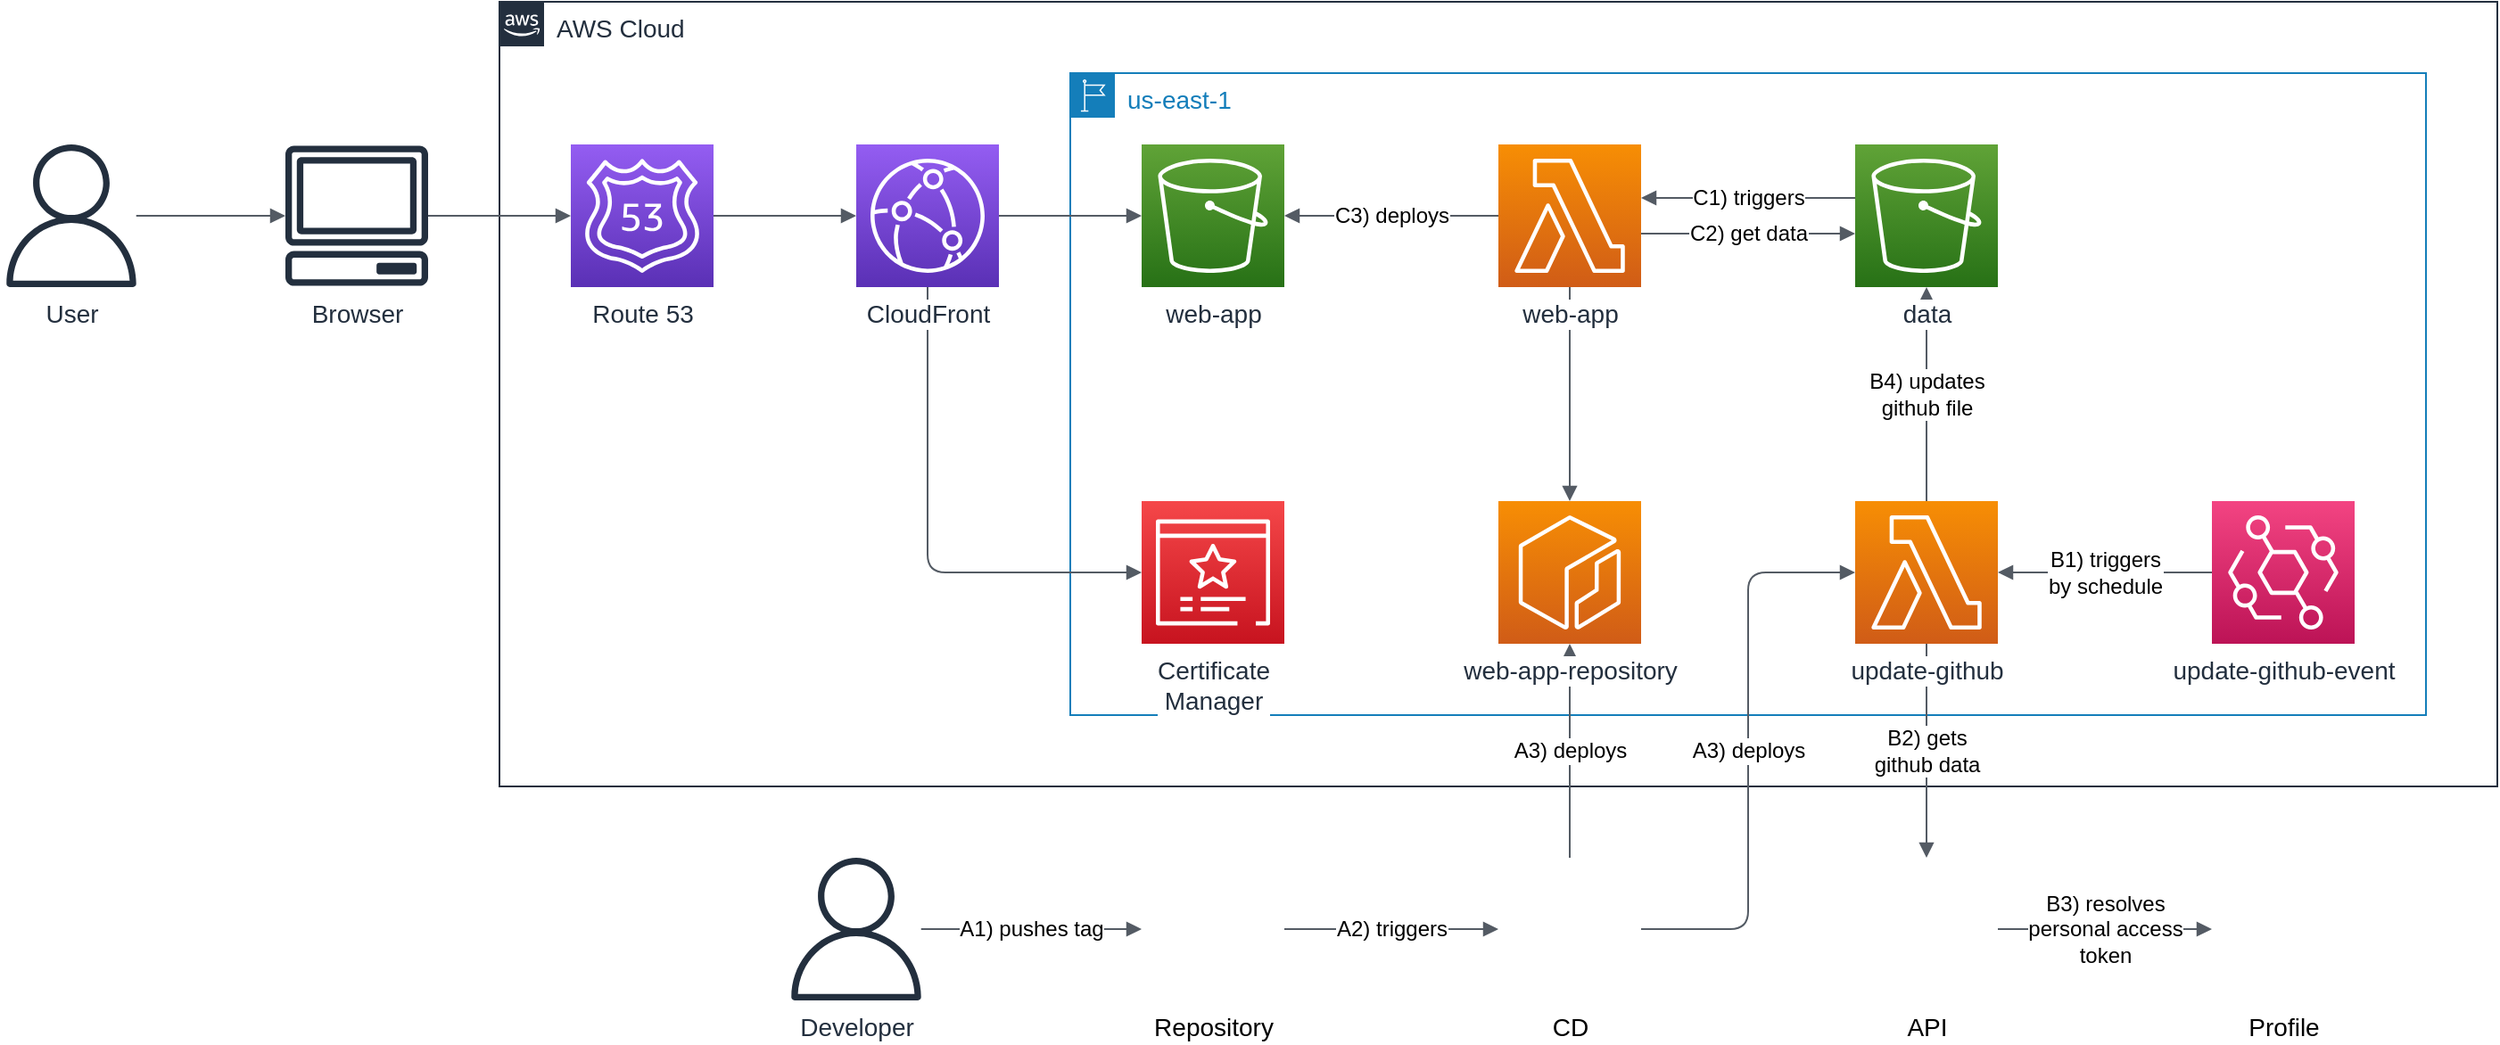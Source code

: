 <mxfile version="18.0.5" type="google"><diagram id="DEpPQoQCa-jRzGnzo9jT" name="Page-1"><mxGraphModel grid="1" page="1" gridSize="10" guides="1" tooltips="1" connect="1" arrows="1" fold="1" pageScale="1" pageWidth="1169" pageHeight="827" math="0" shadow="0"><root><mxCell id="0"/><mxCell id="1" parent="0"/><mxCell id="gnANRAfnNwHg2FzMtksg-24" value="AWS Cloud" style="points=[[0,0],[0.25,0],[0.5,0],[0.75,0],[1,0],[1,0.25],[1,0.5],[1,0.75],[1,1],[0.75,1],[0.5,1],[0.25,1],[0,1],[0,0.75],[0,0.5],[0,0.25]];outlineConnect=0;gradientColor=none;html=1;whiteSpace=wrap;fontSize=14;fontStyle=0;shape=mxgraph.aws4.group;grIcon=mxgraph.aws4.group_aws_cloud_alt;strokeColor=#232F3E;fillColor=none;verticalAlign=top;align=left;spacingLeft=30;fontColor=#232F3E;dashed=0;labelBackgroundColor=#ffffff;" vertex="1" parent="1"><mxGeometry x="320" y="40" width="1120" height="440" as="geometry"/></mxCell><mxCell id="gnANRAfnNwHg2FzMtksg-25" value="us-east-1" style="points=[[0,0],[0.25,0],[0.5,0],[0.75,0],[1,0],[1,0.25],[1,0.5],[1,0.75],[1,1],[0.75,1],[0.5,1],[0.25,1],[0,1],[0,0.75],[0,0.5],[0,0.25]];outlineConnect=0;gradientColor=none;html=1;whiteSpace=wrap;fontSize=14;fontStyle=0;shape=mxgraph.aws4.group;grIcon=mxgraph.aws4.group_region;strokeColor=#147EBA;fillColor=none;verticalAlign=top;align=left;spacingLeft=30;fontColor=#147EBA;dashed=0;labelBackgroundColor=#ffffff;" vertex="1" parent="1"><mxGeometry x="640" y="80" width="760" height="360" as="geometry"/></mxCell><mxCell id="QesPc_Q7eCFyWjy5Eimv-27" style="edgeStyle=orthogonalEdgeStyle;rounded=0;orthogonalLoop=1;jettySize=auto;html=1;" edge="1" parent="1"><mxGeometry relative="1" as="geometry"><mxPoint x="480" y="600" as="targetPoint"/></mxGeometry></mxCell><mxCell id="gnANRAfnNwHg2FzMtksg-23" value="" style="edgeStyle=orthogonalEdgeStyle;html=1;endArrow=block;elbow=vertical;startArrow=none;endFill=1;strokeColor=#545B64;rounded=1;fontSize=12;labelBackgroundColor=#ffffff;" edge="1" parent="1" source="gnANRAfnNwHg2FzMtksg-28" target="gnANRAfnNwHg2FzMtksg-42"><mxGeometry width="100" relative="1" as="geometry"><mxPoint x="530" y="370" as="sourcePoint"/><mxPoint x="841.465" y="360" as="targetPoint"/></mxGeometry></mxCell><mxCell id="gnANRAfnNwHg2FzMtksg-29" value="Route 53" style="outlineConnect=0;fontColor=#232F3E;gradientColor=#945DF2;gradientDirection=north;fillColor=#5A30B5;strokeColor=#ffffff;dashed=0;verticalLabelPosition=bottom;verticalAlign=top;align=center;html=1;fontSize=14;fontStyle=0;aspect=fixed;shape=mxgraph.aws4.resourceIcon;resIcon=mxgraph.aws4.route_53;labelBackgroundColor=default;" vertex="1" parent="1"><mxGeometry x="360" y="120" width="80" height="80" as="geometry"/></mxCell><mxCell id="gnANRAfnNwHg2FzMtksg-30" value="Certificate&lt;br style=&quot;font-size: 14px;&quot;&gt;Manager" style="outlineConnect=0;fontColor=#232F3E;gradientColor=#F54749;gradientDirection=north;fillColor=#C7131F;strokeColor=#ffffff;dashed=0;verticalLabelPosition=bottom;verticalAlign=top;align=center;html=1;fontSize=14;fontStyle=0;aspect=fixed;shape=mxgraph.aws4.resourceIcon;resIcon=mxgraph.aws4.certificate_manager_3;labelBackgroundColor=default;" vertex="1" parent="1"><mxGeometry x="680" y="320" width="80" height="80" as="geometry"/></mxCell><mxCell id="gnANRAfnNwHg2FzMtksg-31" value="" style="edgeStyle=orthogonalEdgeStyle;html=1;endArrow=block;elbow=vertical;startArrow=none;endFill=1;strokeColor=#545B64;rounded=1;fontSize=12;labelBackgroundColor=#ffffff;" edge="1" parent="1" source="gnANRAfnNwHg2FzMtksg-29" target="gnANRAfnNwHg2FzMtksg-28"><mxGeometry width="100" relative="1" as="geometry"><mxPoint x="470" y="460" as="sourcePoint"/><mxPoint x="570" y="460" as="targetPoint"/></mxGeometry></mxCell><mxCell id="gnANRAfnNwHg2FzMtksg-32" value="User" style="outlineConnect=0;fontColor=#232F3E;gradientColor=none;fillColor=#232F3E;strokeColor=none;dashed=0;verticalLabelPosition=bottom;verticalAlign=top;align=center;html=1;fontSize=14;fontStyle=0;aspect=fixed;pointerEvents=1;shape=mxgraph.aws4.user;labelBackgroundColor=default;" vertex="1" parent="1"><mxGeometry x="40" y="120" width="80" height="80" as="geometry"/></mxCell><mxCell id="gnANRAfnNwHg2FzMtksg-33" value="" style="edgeStyle=orthogonalEdgeStyle;html=1;endArrow=block;elbow=vertical;startArrow=none;endFill=1;strokeColor=#545B64;rounded=1;fontSize=12;labelBackgroundColor=#ffffff;" edge="1" parent="1" source="gnANRAfnNwHg2FzMtksg-35" target="gnANRAfnNwHg2FzMtksg-29"><mxGeometry width="100" relative="1" as="geometry"><mxPoint x="530" y="370" as="sourcePoint"/><mxPoint x="650" y="370" as="targetPoint"/></mxGeometry></mxCell><mxCell id="gnANRAfnNwHg2FzMtksg-34" value="" style="edgeStyle=orthogonalEdgeStyle;html=1;endArrow=block;elbow=vertical;startArrow=none;endFill=1;strokeColor=#545B64;rounded=1;fontSize=12;labelBackgroundColor=#ffffff;" edge="1" parent="1" source="gnANRAfnNwHg2FzMtksg-32" target="gnANRAfnNwHg2FzMtksg-35"><mxGeometry width="100" relative="1" as="geometry"><mxPoint x="330" y="530" as="sourcePoint"/><mxPoint x="490" y="410" as="targetPoint"/></mxGeometry></mxCell><mxCell id="gnANRAfnNwHg2FzMtksg-35" value="Browser" style="outlineConnect=0;fontColor=#232F3E;gradientColor=none;fillColor=#232F3E;strokeColor=none;dashed=0;verticalLabelPosition=bottom;verticalAlign=top;align=center;html=1;fontSize=14;fontStyle=0;pointerEvents=1;shape=mxgraph.aws4.client;labelBackgroundColor=default;aspect=fixed;" vertex="1" parent="1"><mxGeometry x="200" y="120" width="80" height="80" as="geometry"/></mxCell><mxCell id="gnANRAfnNwHg2FzMtksg-36" value="Developer" style="outlineConnect=0;fontColor=#232F3E;gradientColor=none;fillColor=#232F3E;strokeColor=none;dashed=0;verticalLabelPosition=bottom;verticalAlign=top;align=center;html=1;fontSize=14;fontStyle=0;aspect=fixed;pointerEvents=1;shape=mxgraph.aws4.user;labelBackgroundColor=default;" vertex="1" parent="1"><mxGeometry x="480" y="520" width="80" height="80" as="geometry"/></mxCell><mxCell id="gnANRAfnNwHg2FzMtksg-37" value="A1) pushes tag" style="edgeStyle=orthogonalEdgeStyle;html=1;endArrow=block;elbow=vertical;startArrow=none;endFill=1;strokeColor=#545B64;rounded=1;fontSize=12;labelBackgroundColor=#ffffff;" edge="1" parent="1" source="gnANRAfnNwHg2FzMtksg-36" target="gnANRAfnNwHg2FzMtksg-38"><mxGeometry width="100" relative="1" as="geometry"><mxPoint x="530" y="170.1" as="sourcePoint"/><mxPoint x="640" y="560" as="targetPoint"/></mxGeometry></mxCell><mxCell id="gnANRAfnNwHg2FzMtksg-38" value="Repository" style="shape=image;html=1;verticalAlign=top;verticalLabelPosition=bottom;labelBackgroundColor=default;imageAspect=0;aspect=fixed;image=https://cdn1.iconfinder.com/data/icons/logotypes/32/github-128.png;strokeColor=#000000;fillColor=#DDDDDD;gradientColor=#EEEEEE;fontSize=14;" vertex="1" parent="1"><mxGeometry x="680" y="520" width="80" height="80" as="geometry"/></mxCell><mxCell id="gnANRAfnNwHg2FzMtksg-40" value="A2) triggers" style="edgeStyle=orthogonalEdgeStyle;html=1;endArrow=block;elbow=vertical;startArrow=none;endFill=1;strokeColor=#545B64;rounded=1;fontSize=12;labelBackgroundColor=#ffffff;" edge="1" parent="1" source="gnANRAfnNwHg2FzMtksg-38" target="gnANRAfnNwHg2FzMtksg-39"><mxGeometry width="100" relative="1" as="geometry"><mxPoint x="530" y="570.1" as="sourcePoint"/><mxPoint x="650" y="570" as="targetPoint"/></mxGeometry></mxCell><mxCell id="xhyjGA-JkCQssR42hTJ0-6" value="B2) gets&lt;br style=&quot;font-size: 12px;&quot;&gt;github data" style="edgeStyle=orthogonalEdgeStyle;html=1;endArrow=block;elbow=vertical;startArrow=none;endFill=1;strokeColor=#545B64;rounded=1;fontSize=12;labelBackgroundColor=#ffffff;" edge="1" parent="1" source="xhyjGA-JkCQssR42hTJ0-1" target="xhyjGA-JkCQssR42hTJ0-5"><mxGeometry width="100" relative="1" as="geometry"><mxPoint x="1090" y="460" as="sourcePoint"/><mxPoint x="1190" y="460" as="targetPoint"/></mxGeometry></mxCell><mxCell id="xhyjGA-JkCQssR42hTJ0-1" value="update-github" style="points=[[0,0,0],[0.25,0,0],[0.5,0,0],[0.75,0,0],[1,0,0],[0,1,0],[0.25,1,0],[0.5,1,0],[0.75,1,0],[1,1,0],[0,0.25,0],[0,0.5,0],[0,0.75,0],[1,0.25,0],[1,0.5,0],[1,0.75,0]];outlineConnect=0;fontColor=#232F3E;gradientColor=#F78E04;gradientDirection=north;fillColor=#D05C17;strokeColor=#ffffff;dashed=0;verticalLabelPosition=bottom;verticalAlign=top;align=center;html=1;fontSize=14;fontStyle=0;aspect=fixed;shape=mxgraph.aws4.resourceIcon;resIcon=mxgraph.aws4.lambda;labelBackgroundColor=default;" vertex="1" parent="1"><mxGeometry x="1080" y="320" width="80" height="80" as="geometry"/></mxCell><mxCell id="xhyjGA-JkCQssR42hTJ0-7" value="B4) updates&lt;br style=&quot;font-size: 12px;&quot;&gt;github file" style="edgeStyle=orthogonalEdgeStyle;html=1;endArrow=block;elbow=vertical;startArrow=none;endFill=1;strokeColor=#545B64;rounded=1;fontSize=12;labelBackgroundColor=#ffffff;" edge="1" parent="1" source="xhyjGA-JkCQssR42hTJ0-1" target="uQDYWsW6OzPj36qnOLVe-1"><mxGeometry width="100" relative="1" as="geometry"><mxPoint x="950" y="860" as="sourcePoint"/><mxPoint x="1050" y="860" as="targetPoint"/></mxGeometry></mxCell><mxCell id="xhyjGA-JkCQssR42hTJ0-5" value="API" style="shape=image;html=1;verticalAlign=top;verticalLabelPosition=bottom;labelBackgroundColor=default;imageAspect=0;aspect=fixed;image=https://cdn1.iconfinder.com/data/icons/logotypes/32/github-128.png;strokeColor=#000000;fillColor=#DDDDDD;gradientColor=#EEEEEE;fontSize=14;" vertex="1" parent="1"><mxGeometry x="1080" y="520" width="80" height="80" as="geometry"/></mxCell><mxCell id="xhyjGA-JkCQssR42hTJ0-4" value="B1) triggers&lt;br style=&quot;font-size: 12px;&quot;&gt;by schedule" style="edgeStyle=orthogonalEdgeStyle;html=1;endArrow=block;elbow=vertical;startArrow=none;endFill=1;strokeColor=#545B64;rounded=1;fontSize=12;labelBackgroundColor=#ffffff;" edge="1" parent="1" source="xhyjGA-JkCQssR42hTJ0-11" target="xhyjGA-JkCQssR42hTJ0-1"><mxGeometry width="100" relative="1" as="geometry"><mxPoint x="1120" y="400" as="sourcePoint"/><mxPoint x="1140" y="700" as="targetPoint"/></mxGeometry></mxCell><mxCell id="xhyjGA-JkCQssR42hTJ0-11" value="update-github-event" style="points=[[0,0,0],[0.25,0,0],[0.5,0,0],[0.75,0,0],[1,0,0],[0,1,0],[0.25,1,0],[0.5,1,0],[0.75,1,0],[1,1,0],[0,0.25,0],[0,0.5,0],[0,0.75,0],[1,0.25,0],[1,0.5,0],[1,0.75,0]];outlineConnect=0;fontColor=#232F3E;gradientColor=#F34482;gradientDirection=north;fillColor=#BC1356;strokeColor=#ffffff;dashed=0;verticalLabelPosition=bottom;verticalAlign=top;align=center;html=1;fontSize=14;fontStyle=0;aspect=fixed;shape=mxgraph.aws4.resourceIcon;resIcon=mxgraph.aws4.eventbridge;labelBackgroundColor=default;" vertex="1" parent="1"><mxGeometry x="1280" y="320" width="80" height="80" as="geometry"/></mxCell><mxCell id="gnANRAfnNwHg2FzMtksg-39" value="CD" style="shape=image;html=1;verticalAlign=top;verticalLabelPosition=bottom;labelBackgroundColor=default;imageAspect=0;aspect=fixed;image=https://cdn1.iconfinder.com/data/icons/logotypes/32/github-128.png;strokeColor=#000000;fillColor=#DDDDDD;gradientColor=#EEEEEE;fontSize=14;" vertex="1" parent="1"><mxGeometry x="880" y="520" width="80" height="80" as="geometry"/></mxCell><mxCell id="gnANRAfnNwHg2FzMtksg-42" value="web-app" style="outlineConnect=0;fontColor=#232F3E;gradientColor=#60A337;gradientDirection=north;fillColor=#277116;strokeColor=#ffffff;dashed=0;verticalLabelPosition=bottom;verticalAlign=top;align=center;html=1;fontSize=14;fontStyle=0;aspect=fixed;shape=mxgraph.aws4.resourceIcon;resIcon=mxgraph.aws4.s3;labelBackgroundColor=default;" vertex="1" parent="1"><mxGeometry x="680" y="120" width="80" height="80" as="geometry"/></mxCell><mxCell id="sKAqzvbBJB9MEfVMUpF9-1" value="Profile" style="shape=image;html=1;verticalAlign=top;verticalLabelPosition=bottom;labelBackgroundColor=default;imageAspect=0;aspect=fixed;image=https://cdn1.iconfinder.com/data/icons/logotypes/32/github-128.png;strokeColor=#000000;fillColor=#DDDDDD;gradientColor=#EEEEEE;fontSize=14;" vertex="1" parent="1"><mxGeometry x="1280" y="520" width="80" height="80" as="geometry"/></mxCell><mxCell id="sKAqzvbBJB9MEfVMUpF9-2" value="B3) resolves&lt;br style=&quot;font-size: 12px;&quot;&gt;personal access&lt;br style=&quot;font-size: 12px;&quot;&gt;token" style="edgeStyle=orthogonalEdgeStyle;html=1;endArrow=block;elbow=vertical;startArrow=none;endFill=1;strokeColor=#545B64;rounded=1;fontSize=12;" edge="1" parent="1" source="xhyjGA-JkCQssR42hTJ0-5" target="sKAqzvbBJB9MEfVMUpF9-1"><mxGeometry width="100" relative="1" as="geometry"><mxPoint x="1720" y="660" as="sourcePoint"/><mxPoint x="1820" y="660" as="targetPoint"/></mxGeometry></mxCell><mxCell id="uQDYWsW6OzPj36qnOLVe-2" value="" style="edgeStyle=orthogonalEdgeStyle;html=1;endArrow=block;elbow=vertical;startArrow=none;endFill=1;strokeColor=#545B64;rounded=1;fontSize=12;" edge="1" parent="1" source="MRhQGHKT2Gp90Ef_BMua-1" target="MRhQGHKT2Gp90Ef_BMua-2"><mxGeometry width="100" relative="1" as="geometry"><mxPoint x="710" y="450" as="sourcePoint"/><mxPoint x="810" y="450" as="targetPoint"/></mxGeometry></mxCell><mxCell id="MRhQGHKT2Gp90Ef_BMua-1" value="web-app" style="points=[[0,0,0],[0.25,0,0],[0.5,0,0],[0.75,0,0],[1,0,0],[0,1,0],[0.25,1,0],[0.5,1,0],[0.75,1,0],[1,1,0],[0,0.25,0],[0,0.5,0],[0,0.75,0],[1,0.25,0],[1,0.5,0],[1,0.75,0]];outlineConnect=0;fontColor=#232F3E;gradientColor=#F78E04;gradientDirection=north;fillColor=#D05C17;strokeColor=#ffffff;dashed=0;verticalLabelPosition=bottom;verticalAlign=top;align=center;html=1;fontSize=14;fontStyle=0;aspect=fixed;shape=mxgraph.aws4.resourceIcon;resIcon=mxgraph.aws4.lambda;labelBackgroundColor=default;" vertex="1" parent="1"><mxGeometry x="880" y="120" width="80" height="80" as="geometry"/></mxCell><mxCell id="uQDYWsW6OzPj36qnOLVe-1" value="data" style="outlineConnect=0;fontColor=#232F3E;gradientColor=#60A337;gradientDirection=north;fillColor=#277116;strokeColor=#ffffff;dashed=0;verticalLabelPosition=bottom;verticalAlign=top;align=center;html=1;fontSize=14;fontStyle=0;aspect=fixed;shape=mxgraph.aws4.resourceIcon;resIcon=mxgraph.aws4.s3;labelBackgroundColor=default;" vertex="1" parent="1"><mxGeometry x="1080" y="120" width="80" height="80" as="geometry"/></mxCell><mxCell id="GQY-WXAabFk5TJ4AM5t8-2" value="C3) deploys" style="edgeStyle=orthogonalEdgeStyle;html=1;endArrow=block;elbow=vertical;startArrow=none;endFill=1;strokeColor=#545B64;rounded=1;fontSize=12;" edge="1" parent="1" source="MRhQGHKT2Gp90Ef_BMua-1" target="gnANRAfnNwHg2FzMtksg-42"><mxGeometry width="100" relative="1" as="geometry"><mxPoint x="680" y="580" as="sourcePoint"/><mxPoint x="520" y="600" as="targetPoint"/></mxGeometry></mxCell><mxCell id="GQY-WXAabFk5TJ4AM5t8-5" value="C2) get data" style="edgeStyle=orthogonalEdgeStyle;html=1;endArrow=block;elbow=vertical;startArrow=none;endFill=1;strokeColor=#545B64;rounded=1;fontSize=12;" edge="1" parent="1" source="MRhQGHKT2Gp90Ef_BMua-1" target="uQDYWsW6OzPj36qnOLVe-1"><mxGeometry width="100" relative="1" as="geometry"><mxPoint x="730" y="540" as="sourcePoint"/><mxPoint x="830" y="540" as="targetPoint"/><Array as="points"><mxPoint x="1000" y="170"/><mxPoint x="1000" y="170"/></Array></mxGeometry></mxCell><mxCell id="GQY-WXAabFk5TJ4AM5t8-6" value="C1) triggers" style="edgeStyle=orthogonalEdgeStyle;html=1;endArrow=none;elbow=vertical;startArrow=block;startFill=1;strokeColor=#545B64;rounded=1;fontSize=12;" edge="1" parent="1" source="MRhQGHKT2Gp90Ef_BMua-1" target="uQDYWsW6OzPj36qnOLVe-1"><mxGeometry width="100" relative="1" as="geometry"><mxPoint x="720" y="540" as="sourcePoint"/><mxPoint x="820" y="540" as="targetPoint"/><Array as="points"><mxPoint x="1000" y="150"/><mxPoint x="1000" y="150"/></Array></mxGeometry></mxCell><mxCell id="GQY-WXAabFk5TJ4AM5t8-7" value="A3) deploys" style="edgeStyle=orthogonalEdgeStyle;html=1;endArrow=block;elbow=vertical;startArrow=none;endFill=1;strokeColor=#545B64;rounded=1;fontSize=12;" edge="1" parent="1" source="gnANRAfnNwHg2FzMtksg-39" target="MRhQGHKT2Gp90Ef_BMua-2"><mxGeometry width="100" relative="1" as="geometry"><mxPoint x="880" y="630" as="sourcePoint"/><mxPoint x="980" y="630" as="targetPoint"/></mxGeometry></mxCell><mxCell id="GQY-WXAabFk5TJ4AM5t8-8" value="A3) deploys" style="edgeStyle=orthogonalEdgeStyle;html=1;endArrow=block;elbow=vertical;startArrow=none;endFill=1;strokeColor=#545B64;rounded=1;fontSize=12;" edge="1" parent="1" source="gnANRAfnNwHg2FzMtksg-39" target="xhyjGA-JkCQssR42hTJ0-1"><mxGeometry width="100" relative="1" as="geometry"><mxPoint x="890" y="620" as="sourcePoint"/><mxPoint x="990" y="620" as="targetPoint"/><Array as="points"><mxPoint x="1020" y="560"/><mxPoint x="1020" y="360"/></Array></mxGeometry></mxCell><mxCell id="GQY-WXAabFk5TJ4AM5t8-9" value="" style="edgeStyle=orthogonalEdgeStyle;html=1;endArrow=block;elbow=vertical;startArrow=none;endFill=1;strokeColor=#545B64;rounded=1;fontSize=12;" edge="1" parent="1" source="gnANRAfnNwHg2FzMtksg-28" target="gnANRAfnNwHg2FzMtksg-30"><mxGeometry width="100" relative="1" as="geometry"><mxPoint x="450" y="300" as="sourcePoint"/><mxPoint x="550" y="300" as="targetPoint"/><Array as="points"><mxPoint x="560" y="360"/></Array></mxGeometry></mxCell><mxCell id="MRhQGHKT2Gp90Ef_BMua-2" value="web-app-repository" style="sketch=0;points=[[0,0,0],[0.25,0,0],[0.5,0,0],[0.75,0,0],[1,0,0],[0,1,0],[0.25,1,0],[0.5,1,0],[0.75,1,0],[1,1,0],[0,0.25,0],[0,0.5,0],[0,0.75,0],[1,0.25,0],[1,0.5,0],[1,0.75,0]];outlineConnect=0;fontColor=#232F3E;gradientColor=#F78E04;gradientDirection=north;fillColor=#D05C17;strokeColor=#ffffff;dashed=0;verticalLabelPosition=bottom;verticalAlign=top;align=center;html=1;fontSize=14;fontStyle=0;aspect=fixed;shape=mxgraph.aws4.resourceIcon;resIcon=mxgraph.aws4.ecr;labelBackgroundColor=default;" vertex="1" parent="1"><mxGeometry x="880" y="320" width="80" height="80" as="geometry"/></mxCell><mxCell id="gnANRAfnNwHg2FzMtksg-28" value="CloudFront" style="outlineConnect=0;fontColor=#232F3E;gradientColor=#945DF2;gradientDirection=north;fillColor=#5A30B5;strokeColor=#ffffff;dashed=0;verticalLabelPosition=bottom;verticalAlign=top;align=center;html=1;fontSize=14;fontStyle=0;aspect=fixed;shape=mxgraph.aws4.resourceIcon;resIcon=mxgraph.aws4.cloudfront;labelBackgroundColor=default;" vertex="1" parent="1"><mxGeometry x="520" y="120" width="80" height="80" as="geometry"/></mxCell></root></mxGraphModel></diagram></mxfile>